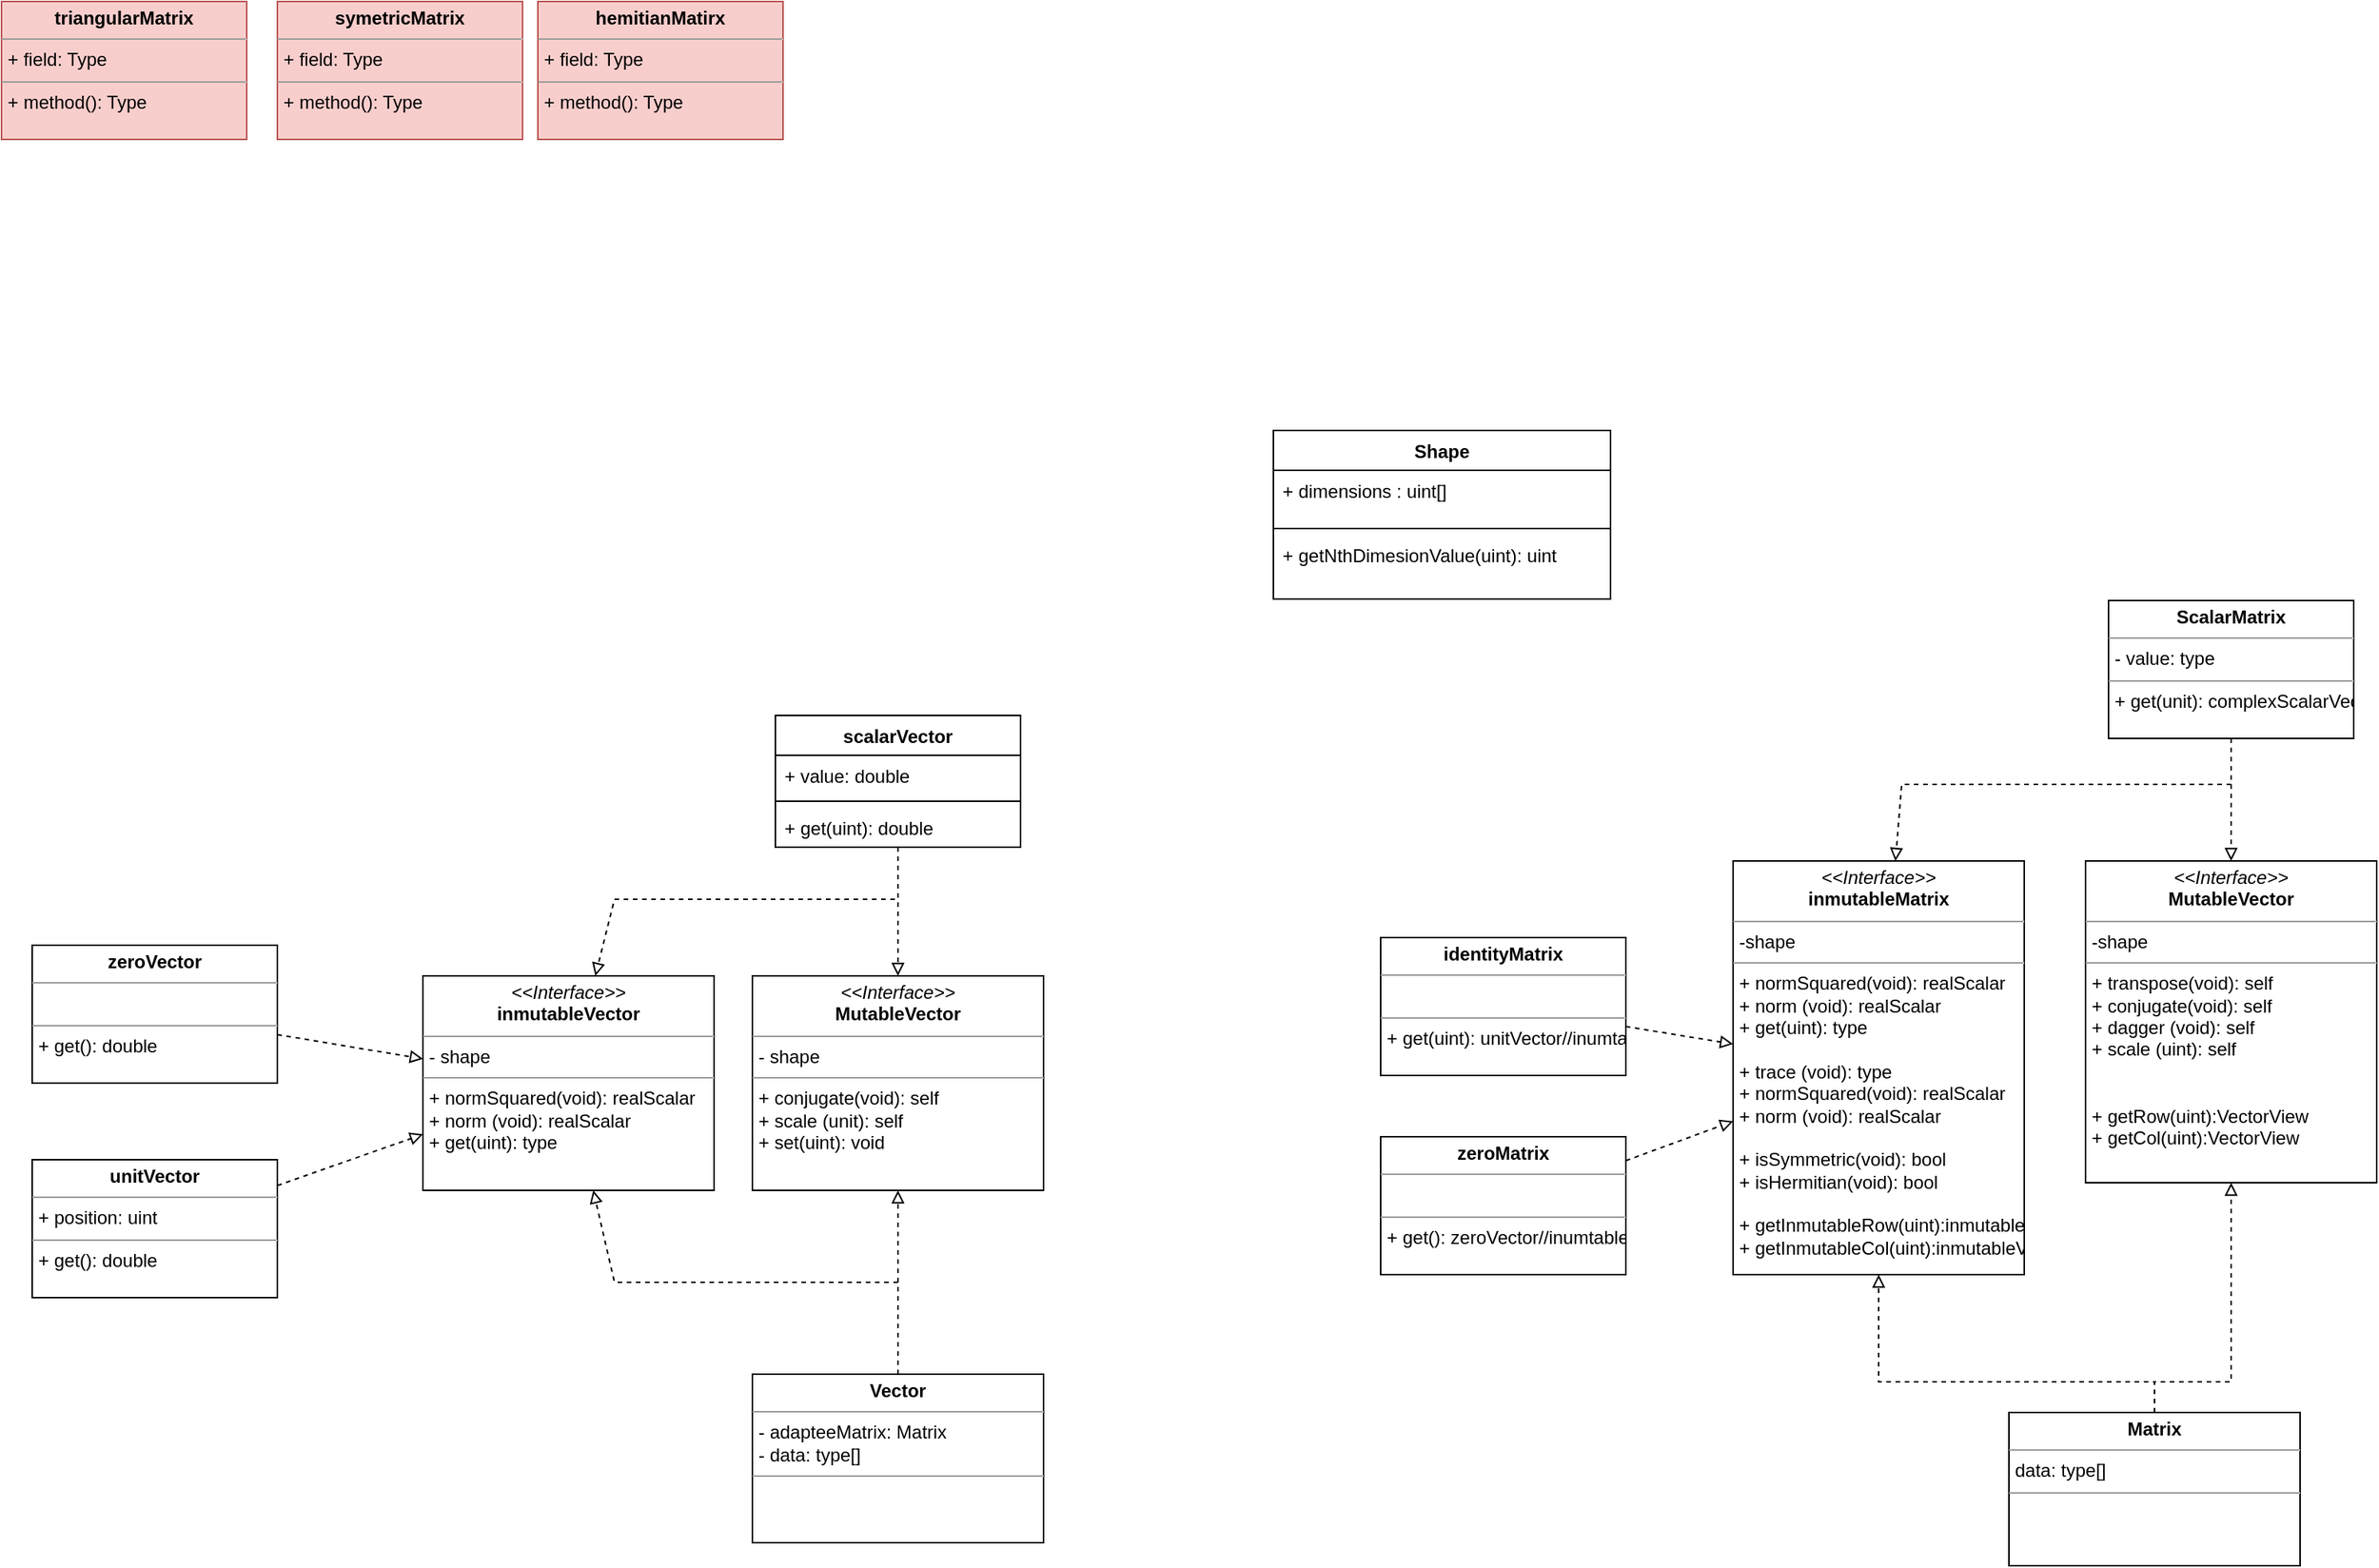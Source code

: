 <mxfile version="15.7.3" type="device"><diagram id="C5RBs43oDa-KdzZeNtuy" name="Page-1"><mxGraphModel dx="1410" dy="2015" grid="1" gridSize="10" guides="1" tooltips="1" connect="1" arrows="1" fold="1" page="1" pageScale="1" pageWidth="827" pageHeight="1169" math="0" shadow="0"><root><mxCell id="WIyWlLk6GJQsqaUBKTNV-0"/><mxCell id="WIyWlLk6GJQsqaUBKTNV-1" parent="WIyWlLk6GJQsqaUBKTNV-0"/><mxCell id="Ay4wdao0jCo4XeskyxoJ-112" style="edgeStyle=none;rounded=0;orthogonalLoop=1;jettySize=auto;html=1;dashed=1;endArrow=block;endFill=0;" edge="1" parent="WIyWlLk6GJQsqaUBKTNV-1" source="EH0_y51Amoe4okennZxe-5" target="Ay4wdao0jCo4XeskyxoJ-69"><mxGeometry relative="1" as="geometry"/></mxCell><mxCell id="EH0_y51Amoe4okennZxe-5" value="&lt;p style=&quot;margin: 0px ; margin-top: 4px ; text-align: center&quot;&gt;&lt;b&gt;zeroVector&lt;/b&gt;&lt;/p&gt;&lt;hr size=&quot;1&quot;&gt;&lt;p style=&quot;margin: 0px ; margin-left: 4px&quot;&gt;&lt;br&gt;&lt;/p&gt;&lt;hr size=&quot;1&quot;&gt;&lt;p style=&quot;margin: 0px ; margin-left: 4px&quot;&gt;+ get(): double&lt;/p&gt;" style="verticalAlign=top;align=left;overflow=fill;fontSize=12;fontFamily=Helvetica;html=1;" parent="WIyWlLk6GJQsqaUBKTNV-1" vertex="1"><mxGeometry x="70" y="-434" width="160" height="90" as="geometry"/></mxCell><mxCell id="Ay4wdao0jCo4XeskyxoJ-111" style="edgeStyle=none;rounded=0;orthogonalLoop=1;jettySize=auto;html=1;dashed=1;endArrow=block;endFill=0;" edge="1" parent="WIyWlLk6GJQsqaUBKTNV-1" source="EH0_y51Amoe4okennZxe-6" target="Ay4wdao0jCo4XeskyxoJ-69"><mxGeometry relative="1" as="geometry"/></mxCell><mxCell id="EH0_y51Amoe4okennZxe-6" value="&lt;p style=&quot;margin: 0px ; margin-top: 4px ; text-align: center&quot;&gt;&lt;b&gt;unitVector&lt;/b&gt;&lt;/p&gt;&lt;hr size=&quot;1&quot;&gt;&lt;p style=&quot;margin: 0px ; margin-left: 4px&quot;&gt;+ position: uint&lt;/p&gt;&lt;hr size=&quot;1&quot;&gt;&lt;p style=&quot;margin: 0px ; margin-left: 4px&quot;&gt;+ get(): double&lt;/p&gt;" style="verticalAlign=top;align=left;overflow=fill;fontSize=12;fontFamily=Helvetica;html=1;" parent="WIyWlLk6GJQsqaUBKTNV-1" vertex="1"><mxGeometry x="70" y="-294" width="160" height="90" as="geometry"/></mxCell><mxCell id="EH0_y51Amoe4okennZxe-15" value="Shape" style="swimlane;fontStyle=1;align=center;verticalAlign=top;childLayout=stackLayout;horizontal=1;startSize=26;horizontalStack=0;resizeParent=1;resizeParentMax=0;resizeLast=0;collapsible=1;marginBottom=0;" parent="WIyWlLk6GJQsqaUBKTNV-1" vertex="1"><mxGeometry x="880" y="-770" width="220" height="110" as="geometry"/></mxCell><mxCell id="EH0_y51Amoe4okennZxe-16" value="+ dimensions : uint[]&#10;" style="text;strokeColor=none;fillColor=none;align=left;verticalAlign=top;spacingLeft=4;spacingRight=4;overflow=hidden;rotatable=0;points=[[0,0.5],[1,0.5]];portConstraint=eastwest;" parent="EH0_y51Amoe4okennZxe-15" vertex="1"><mxGeometry y="26" width="220" height="34" as="geometry"/></mxCell><mxCell id="EH0_y51Amoe4okennZxe-17" value="" style="line;strokeWidth=1;fillColor=none;align=left;verticalAlign=middle;spacingTop=-1;spacingLeft=3;spacingRight=3;rotatable=0;labelPosition=right;points=[];portConstraint=eastwest;" parent="EH0_y51Amoe4okennZxe-15" vertex="1"><mxGeometry y="60" width="220" height="8" as="geometry"/></mxCell><mxCell id="EH0_y51Amoe4okennZxe-18" value="+ getNthDimesionValue(uint): uint" style="text;strokeColor=none;fillColor=none;align=left;verticalAlign=top;spacingLeft=4;spacingRight=4;overflow=hidden;rotatable=0;points=[[0,0.5],[1,0.5]];portConstraint=eastwest;" parent="EH0_y51Amoe4okennZxe-15" vertex="1"><mxGeometry y="68" width="220" height="42" as="geometry"/></mxCell><mxCell id="Ay4wdao0jCo4XeskyxoJ-77" style="edgeStyle=none;rounded=0;orthogonalLoop=1;jettySize=auto;html=1;dashed=1;endArrow=block;endFill=0;" edge="1" parent="WIyWlLk6GJQsqaUBKTNV-1" source="Ay4wdao0jCo4XeskyxoJ-11" target="Ay4wdao0jCo4XeskyxoJ-74"><mxGeometry relative="1" as="geometry"><Array as="points"><mxPoint x="1455" y="-149"/><mxPoint x="1275" y="-149"/></Array></mxGeometry></mxCell><mxCell id="Ay4wdao0jCo4XeskyxoJ-101" style="edgeStyle=none;rounded=0;orthogonalLoop=1;jettySize=auto;html=1;entryX=0.5;entryY=1;entryDx=0;entryDy=0;dashed=1;endArrow=block;endFill=0;" edge="1" parent="WIyWlLk6GJQsqaUBKTNV-1" source="Ay4wdao0jCo4XeskyxoJ-11" target="Ay4wdao0jCo4XeskyxoJ-75"><mxGeometry relative="1" as="geometry"><Array as="points"><mxPoint x="1455" y="-149"/><mxPoint x="1505" y="-149"/></Array></mxGeometry></mxCell><mxCell id="Ay4wdao0jCo4XeskyxoJ-11" value="&lt;p style=&quot;margin: 0px ; margin-top: 4px ; text-align: center&quot;&gt;&lt;b&gt;Matrix&lt;/b&gt;&lt;/p&gt;&lt;hr size=&quot;1&quot;&gt;&lt;p style=&quot;margin: 0px ; margin-left: 4px&quot;&gt;data: type[]&lt;/p&gt;&lt;hr size=&quot;1&quot;&gt;&lt;p style=&quot;margin: 0px ; margin-left: 4px&quot;&gt;&lt;br&gt;&lt;/p&gt;&lt;p style=&quot;margin: 0px ; margin-left: 4px&quot;&gt;&lt;br&gt;&lt;/p&gt;" style="verticalAlign=top;align=left;overflow=fill;fontSize=12;fontFamily=Helvetica;html=1;" vertex="1" parent="WIyWlLk6GJQsqaUBKTNV-1"><mxGeometry x="1360" y="-129" width="190" height="100" as="geometry"/></mxCell><mxCell id="Ay4wdao0jCo4XeskyxoJ-72" style="edgeStyle=none;rounded=0;orthogonalLoop=1;jettySize=auto;html=1;dashed=1;endArrow=block;endFill=0;" edge="1" parent="WIyWlLk6GJQsqaUBKTNV-1" source="Ay4wdao0jCo4XeskyxoJ-13" target="Ay4wdao0jCo4XeskyxoJ-69"><mxGeometry relative="1" as="geometry"><Array as="points"><mxPoint x="635" y="-214"/><mxPoint x="450" y="-214"/></Array></mxGeometry></mxCell><mxCell id="Ay4wdao0jCo4XeskyxoJ-73" style="edgeStyle=none;rounded=0;orthogonalLoop=1;jettySize=auto;html=1;dashed=1;endArrow=block;endFill=0;" edge="1" parent="WIyWlLk6GJQsqaUBKTNV-1" source="Ay4wdao0jCo4XeskyxoJ-13" target="Ay4wdao0jCo4XeskyxoJ-70"><mxGeometry relative="1" as="geometry"><Array as="points"><mxPoint x="635" y="-214"/></Array></mxGeometry></mxCell><mxCell id="Ay4wdao0jCo4XeskyxoJ-13" value="&lt;p style=&quot;margin: 0px ; margin-top: 4px ; text-align: center&quot;&gt;&lt;b&gt;Vector&lt;/b&gt;&lt;/p&gt;&lt;hr size=&quot;1&quot;&gt;&lt;p style=&quot;margin: 0px ; margin-left: 4px&quot;&gt;- adapteeMatrix: Matrix&lt;/p&gt;&lt;p style=&quot;margin: 0px ; margin-left: 4px&quot;&gt;- data: type[]&lt;/p&gt;&lt;hr size=&quot;1&quot;&gt;&lt;p style=&quot;margin: 0px ; margin-left: 4px&quot;&gt;&lt;br&gt;&lt;/p&gt;" style="verticalAlign=top;align=left;overflow=fill;fontSize=12;fontFamily=Helvetica;html=1;" vertex="1" parent="WIyWlLk6GJQsqaUBKTNV-1"><mxGeometry x="540" y="-154" width="190" height="110" as="geometry"/></mxCell><mxCell id="Ay4wdao0jCo4XeskyxoJ-69" value="&lt;p style=&quot;margin: 0px ; margin-top: 4px ; text-align: center&quot;&gt;&lt;i&gt;&amp;lt;&amp;lt;Interface&amp;gt;&amp;gt;&lt;/i&gt;&lt;br&gt;&lt;b&gt;inmutableVector&lt;/b&gt;&lt;/p&gt;&lt;hr size=&quot;1&quot;&gt;&lt;p style=&quot;margin: 0px ; margin-left: 4px&quot;&gt;- shape&lt;/p&gt;&lt;hr size=&quot;1&quot;&gt;&lt;p style=&quot;margin: 0px 0px 0px 4px&quot;&gt;+&amp;nbsp;normSquared(void): realScalar&lt;/p&gt;&lt;p style=&quot;margin: 0px 0px 0px 4px&quot;&gt;+ norm (void): realScalar&lt;/p&gt;&lt;p style=&quot;margin: 0px 0px 0px 4px&quot;&gt;+ get(uint): type&lt;/p&gt;" style="verticalAlign=top;align=left;overflow=fill;fontSize=12;fontFamily=Helvetica;html=1;" vertex="1" parent="WIyWlLk6GJQsqaUBKTNV-1"><mxGeometry x="325" y="-414" width="190" height="140" as="geometry"/></mxCell><mxCell id="Ay4wdao0jCo4XeskyxoJ-70" value="&lt;p style=&quot;margin: 0px ; margin-top: 4px ; text-align: center&quot;&gt;&lt;i&gt;&amp;lt;&amp;lt;Interface&amp;gt;&amp;gt;&lt;/i&gt;&lt;br&gt;&lt;b&gt;MutableVector&lt;/b&gt;&lt;/p&gt;&lt;hr size=&quot;1&quot;&gt;&lt;p style=&quot;margin: 0px ; margin-left: 4px&quot;&gt;- shape&lt;/p&gt;&lt;hr size=&quot;1&quot;&gt;&lt;p style=&quot;margin: 0px 0px 0px 4px&quot;&gt;+ conjugate(void): self&lt;/p&gt;&lt;p style=&quot;margin: 0px 0px 0px 4px&quot;&gt;+&amp;nbsp;scale (unit): self&lt;/p&gt;&lt;p style=&quot;margin: 0px 0px 0px 4px&quot;&gt;&lt;span&gt;+ set(uint): void&lt;/span&gt;&lt;br&gt;&lt;/p&gt;&lt;p style=&quot;margin: 0px 0px 0px 4px&quot;&gt;&lt;br&gt;&lt;/p&gt;" style="verticalAlign=top;align=left;overflow=fill;fontSize=12;fontFamily=Helvetica;html=1;" vertex="1" parent="WIyWlLk6GJQsqaUBKTNV-1"><mxGeometry x="540" y="-414" width="190" height="140" as="geometry"/></mxCell><mxCell id="Ay4wdao0jCo4XeskyxoJ-74" value="&lt;p style=&quot;margin: 0px ; margin-top: 4px ; text-align: center&quot;&gt;&lt;i&gt;&amp;lt;&amp;lt;Interface&amp;gt;&amp;gt;&lt;/i&gt;&lt;br&gt;&lt;b&gt;inmutableMatrix&lt;/b&gt;&lt;/p&gt;&lt;hr size=&quot;1&quot;&gt;&lt;p style=&quot;margin: 0px ; margin-left: 4px&quot;&gt;-shape&lt;/p&gt;&lt;hr size=&quot;1&quot;&gt;&lt;p style=&quot;margin: 0px 0px 0px 4px&quot;&gt;+&amp;nbsp;normSquared(void): realScalar&lt;/p&gt;&lt;p style=&quot;margin: 0px 0px 0px 4px&quot;&gt;+ norm (void): realScalar&lt;/p&gt;&lt;p style=&quot;margin: 0px 0px 0px 4px&quot;&gt;+ get(uint): type&lt;/p&gt;&lt;p style=&quot;margin: 0px 0px 0px 4px&quot;&gt;&lt;br&gt;&lt;/p&gt;&lt;p style=&quot;margin: 0px 0px 0px 4px&quot;&gt;+ trace (void): type&lt;/p&gt;&lt;p style=&quot;margin: 0px 0px 0px 4px&quot;&gt;+ normSquared(void): realScalar&lt;/p&gt;&lt;p style=&quot;margin: 0px 0px 0px 4px&quot;&gt;+ norm (void): realScalar&lt;/p&gt;&lt;p style=&quot;margin: 0px 0px 0px 4px&quot;&gt;&lt;br&gt;&lt;/p&gt;&lt;p style=&quot;margin: 0px 0px 0px 4px&quot;&gt;+ isSymmetric(void): bool&lt;/p&gt;&lt;p style=&quot;margin: 0px 0px 0px 4px&quot;&gt;+ isHermitian(void): bool&lt;/p&gt;&lt;p style=&quot;margin: 0px 0px 0px 4px&quot;&gt;&lt;br&gt;&lt;/p&gt;&lt;p style=&quot;margin: 0px 0px 0px 4px&quot;&gt;+ getInmutableRow(uint):inmutableVectorView&lt;/p&gt;&lt;p style=&quot;margin: 0px 0px 0px 4px&quot;&gt;&lt;span&gt;+ getInmutableCol(uint):inmutableVectorView&lt;/span&gt;&lt;br&gt;&lt;/p&gt;&lt;p style=&quot;margin: 0px 0px 0px 4px&quot;&gt;&lt;br&gt;&lt;/p&gt;" style="verticalAlign=top;align=left;overflow=fill;fontSize=12;fontFamily=Helvetica;html=1;" vertex="1" parent="WIyWlLk6GJQsqaUBKTNV-1"><mxGeometry x="1180" y="-489" width="190" height="270" as="geometry"/></mxCell><mxCell id="Ay4wdao0jCo4XeskyxoJ-75" value="&lt;p style=&quot;margin: 0px ; margin-top: 4px ; text-align: center&quot;&gt;&lt;i&gt;&amp;lt;&amp;lt;Interface&amp;gt;&amp;gt;&lt;/i&gt;&lt;br&gt;&lt;b&gt;MutableVector&lt;/b&gt;&lt;/p&gt;&lt;hr size=&quot;1&quot;&gt;&lt;p style=&quot;margin: 0px ; margin-left: 4px&quot;&gt;-shape&lt;/p&gt;&lt;hr size=&quot;1&quot;&gt;&lt;p style=&quot;margin: 0px 0px 0px 4px&quot;&gt;+ transpose(void): self&lt;br&gt;+ conjugate(void): self&lt;/p&gt;&lt;p style=&quot;margin: 0px 0px 0px 4px&quot;&gt;+ dagger (void): self&lt;/p&gt;&lt;p style=&quot;margin: 0px 0px 0px 4px&quot;&gt;+ scale (uint): self&lt;/p&gt;&lt;p style=&quot;margin: 0px 0px 0px 4px&quot;&gt;&lt;br&gt;&lt;/p&gt;&lt;p style=&quot;margin: 0px 0px 0px 4px&quot;&gt;&lt;br class=&quot;Apple-interchange-newline&quot;&gt;+ getRow(uint):VectorView&lt;/p&gt;&lt;p style=&quot;margin: 0px 0px 0px 4px&quot;&gt;+ getCol(uint):VectorView&lt;/p&gt;&lt;p style=&quot;margin: 0px 0px 0px 4px&quot;&gt;&lt;br&gt;&lt;/p&gt;" style="verticalAlign=top;align=left;overflow=fill;fontSize=12;fontFamily=Helvetica;html=1;" vertex="1" parent="WIyWlLk6GJQsqaUBKTNV-1"><mxGeometry x="1410" y="-489" width="190" height="210" as="geometry"/></mxCell><mxCell id="Ay4wdao0jCo4XeskyxoJ-95" style="edgeStyle=none;rounded=0;orthogonalLoop=1;jettySize=auto;html=1;dashed=1;endArrow=block;endFill=0;" edge="1" parent="WIyWlLk6GJQsqaUBKTNV-1" source="Ay4wdao0jCo4XeskyxoJ-85" target="Ay4wdao0jCo4XeskyxoJ-69"><mxGeometry relative="1" as="geometry"><Array as="points"><mxPoint x="635" y="-464"/><mxPoint x="450" y="-464"/></Array></mxGeometry></mxCell><mxCell id="Ay4wdao0jCo4XeskyxoJ-96" style="edgeStyle=none;rounded=0;orthogonalLoop=1;jettySize=auto;html=1;dashed=1;endArrow=block;endFill=0;" edge="1" parent="WIyWlLk6GJQsqaUBKTNV-1" source="Ay4wdao0jCo4XeskyxoJ-85" target="Ay4wdao0jCo4XeskyxoJ-70"><mxGeometry relative="1" as="geometry"><Array as="points"><mxPoint x="635" y="-444"/></Array></mxGeometry></mxCell><mxCell id="Ay4wdao0jCo4XeskyxoJ-85" value="scalarVector" style="swimlane;fontStyle=1;align=center;verticalAlign=top;childLayout=stackLayout;horizontal=1;startSize=26;horizontalStack=0;resizeParent=1;resizeParentMax=0;resizeLast=0;collapsible=1;marginBottom=0;" vertex="1" parent="WIyWlLk6GJQsqaUBKTNV-1"><mxGeometry x="555" y="-584" width="160" height="86" as="geometry"/></mxCell><mxCell id="Ay4wdao0jCo4XeskyxoJ-86" value="+ value: double" style="text;strokeColor=none;fillColor=none;align=left;verticalAlign=top;spacingLeft=4;spacingRight=4;overflow=hidden;rotatable=0;points=[[0,0.5],[1,0.5]];portConstraint=eastwest;" vertex="1" parent="Ay4wdao0jCo4XeskyxoJ-85"><mxGeometry y="26" width="160" height="26" as="geometry"/></mxCell><mxCell id="Ay4wdao0jCo4XeskyxoJ-87" value="" style="line;strokeWidth=1;fillColor=none;align=left;verticalAlign=middle;spacingTop=-1;spacingLeft=3;spacingRight=3;rotatable=0;labelPosition=right;points=[];portConstraint=eastwest;" vertex="1" parent="Ay4wdao0jCo4XeskyxoJ-85"><mxGeometry y="52" width="160" height="8" as="geometry"/></mxCell><mxCell id="Ay4wdao0jCo4XeskyxoJ-88" value="+ get(uint): double" style="text;strokeColor=none;fillColor=none;align=left;verticalAlign=top;spacingLeft=4;spacingRight=4;overflow=hidden;rotatable=0;points=[[0,0.5],[1,0.5]];portConstraint=eastwest;" vertex="1" parent="Ay4wdao0jCo4XeskyxoJ-85"><mxGeometry y="60" width="160" height="26" as="geometry"/></mxCell><mxCell id="Ay4wdao0jCo4XeskyxoJ-104" style="edgeStyle=none;rounded=0;orthogonalLoop=1;jettySize=auto;html=1;dashed=1;endArrow=block;endFill=0;" edge="1" parent="WIyWlLk6GJQsqaUBKTNV-1" source="Ay4wdao0jCo4XeskyxoJ-100" target="Ay4wdao0jCo4XeskyxoJ-75"><mxGeometry relative="1" as="geometry"/></mxCell><mxCell id="Ay4wdao0jCo4XeskyxoJ-105" style="edgeStyle=none;rounded=0;orthogonalLoop=1;jettySize=auto;html=1;dashed=1;endArrow=block;endFill=0;" edge="1" parent="WIyWlLk6GJQsqaUBKTNV-1" source="Ay4wdao0jCo4XeskyxoJ-100" target="Ay4wdao0jCo4XeskyxoJ-74"><mxGeometry relative="1" as="geometry"><Array as="points"><mxPoint x="1505" y="-539"/><mxPoint x="1290" y="-539"/></Array></mxGeometry></mxCell><mxCell id="Ay4wdao0jCo4XeskyxoJ-100" value="&lt;p style=&quot;margin: 0px ; margin-top: 4px ; text-align: center&quot;&gt;&lt;b&gt;ScalarMatrix&lt;/b&gt;&lt;/p&gt;&lt;hr size=&quot;1&quot;&gt;&lt;p style=&quot;margin: 0px ; margin-left: 4px&quot;&gt;- value: type&amp;nbsp;&amp;nbsp;&lt;/p&gt;&lt;hr size=&quot;1&quot;&gt;&lt;p style=&quot;margin: 0px ; margin-left: 4px&quot;&gt;+ get(unit): complexScalarVector//inde..&lt;/p&gt;" style="verticalAlign=top;align=left;overflow=fill;fontSize=12;fontFamily=Helvetica;html=1;" vertex="1" parent="WIyWlLk6GJQsqaUBKTNV-1"><mxGeometry x="1425" y="-659" width="160" height="90" as="geometry"/></mxCell><mxCell id="Ay4wdao0jCo4XeskyxoJ-110" style="edgeStyle=none;rounded=0;orthogonalLoop=1;jettySize=auto;html=1;dashed=1;endArrow=block;endFill=0;" edge="1" parent="WIyWlLk6GJQsqaUBKTNV-1" source="Ay4wdao0jCo4XeskyxoJ-107" target="Ay4wdao0jCo4XeskyxoJ-74"><mxGeometry relative="1" as="geometry"/></mxCell><mxCell id="Ay4wdao0jCo4XeskyxoJ-107" value="&lt;p style=&quot;margin: 0px ; margin-top: 4px ; text-align: center&quot;&gt;&lt;b&gt;zeroMatrix&lt;/b&gt;&lt;/p&gt;&lt;hr size=&quot;1&quot;&gt;&lt;p style=&quot;margin: 0px ; margin-left: 4px&quot;&gt;&lt;br&gt;&lt;/p&gt;&lt;hr size=&quot;1&quot;&gt;&lt;p style=&quot;margin: 0px ; margin-left: 4px&quot;&gt;+ get(): zeroVector//inumtableVector&lt;/p&gt;" style="verticalAlign=top;align=left;overflow=fill;fontSize=12;fontFamily=Helvetica;html=1;" vertex="1" parent="WIyWlLk6GJQsqaUBKTNV-1"><mxGeometry x="950" y="-309" width="160" height="90" as="geometry"/></mxCell><mxCell id="Ay4wdao0jCo4XeskyxoJ-109" style="edgeStyle=none;rounded=0;orthogonalLoop=1;jettySize=auto;html=1;dashed=1;endArrow=block;endFill=0;" edge="1" parent="WIyWlLk6GJQsqaUBKTNV-1" source="Ay4wdao0jCo4XeskyxoJ-108" target="Ay4wdao0jCo4XeskyxoJ-74"><mxGeometry relative="1" as="geometry"/></mxCell><mxCell id="Ay4wdao0jCo4XeskyxoJ-108" value="&lt;p style=&quot;margin: 0px ; margin-top: 4px ; text-align: center&quot;&gt;&lt;b&gt;identityMatrix&lt;/b&gt;&lt;/p&gt;&lt;hr size=&quot;1&quot;&gt;&lt;p style=&quot;margin: 0px ; margin-left: 4px&quot;&gt;&lt;br&gt;&lt;/p&gt;&lt;hr size=&quot;1&quot;&gt;&lt;p style=&quot;margin: 0px ; margin-left: 4px&quot;&gt;+ get(uint): unitVector//inumtableVector&lt;/p&gt;" style="verticalAlign=top;align=left;overflow=fill;fontSize=12;fontFamily=Helvetica;html=1;" vertex="1" parent="WIyWlLk6GJQsqaUBKTNV-1"><mxGeometry x="950" y="-439" width="160" height="90" as="geometry"/></mxCell><mxCell id="Ay4wdao0jCo4XeskyxoJ-121" value="&lt;p style=&quot;margin: 0px ; margin-top: 4px ; text-align: center&quot;&gt;&lt;b&gt;triangularMatrix&lt;/b&gt;&lt;/p&gt;&lt;hr size=&quot;1&quot;&gt;&lt;p style=&quot;margin: 0px ; margin-left: 4px&quot;&gt;+ field: Type&lt;/p&gt;&lt;hr size=&quot;1&quot;&gt;&lt;p style=&quot;margin: 0px ; margin-left: 4px&quot;&gt;+ method(): Type&lt;/p&gt;" style="verticalAlign=top;align=left;overflow=fill;fontSize=12;fontFamily=Helvetica;html=1;fillColor=#f8cecc;strokeColor=#b85450;" vertex="1" parent="WIyWlLk6GJQsqaUBKTNV-1"><mxGeometry x="50" y="-1050" width="160" height="90" as="geometry"/></mxCell><mxCell id="Ay4wdao0jCo4XeskyxoJ-122" value="&lt;p style=&quot;margin: 0px ; margin-top: 4px ; text-align: center&quot;&gt;&lt;b&gt;symetricMatrix&lt;/b&gt;&lt;/p&gt;&lt;hr size=&quot;1&quot;&gt;&lt;p style=&quot;margin: 0px ; margin-left: 4px&quot;&gt;+ field: Type&lt;/p&gt;&lt;hr size=&quot;1&quot;&gt;&lt;p style=&quot;margin: 0px ; margin-left: 4px&quot;&gt;+ method(): Type&lt;/p&gt;" style="verticalAlign=top;align=left;overflow=fill;fontSize=12;fontFamily=Helvetica;html=1;fillColor=#f8cecc;strokeColor=#b85450;" vertex="1" parent="WIyWlLk6GJQsqaUBKTNV-1"><mxGeometry x="230" y="-1050" width="160" height="90" as="geometry"/></mxCell><mxCell id="Ay4wdao0jCo4XeskyxoJ-123" value="&lt;p style=&quot;margin: 0px ; margin-top: 4px ; text-align: center&quot;&gt;&lt;b&gt;hemitianMatirx&lt;/b&gt;&lt;/p&gt;&lt;hr size=&quot;1&quot;&gt;&lt;p style=&quot;margin: 0px ; margin-left: 4px&quot;&gt;+ field: Type&lt;/p&gt;&lt;hr size=&quot;1&quot;&gt;&lt;p style=&quot;margin: 0px ; margin-left: 4px&quot;&gt;+ method(): Type&lt;/p&gt;" style="verticalAlign=top;align=left;overflow=fill;fontSize=12;fontFamily=Helvetica;html=1;fillColor=#f8cecc;strokeColor=#b85450;" vertex="1" parent="WIyWlLk6GJQsqaUBKTNV-1"><mxGeometry x="400" y="-1050" width="160" height="90" as="geometry"/></mxCell></root></mxGraphModel></diagram></mxfile>